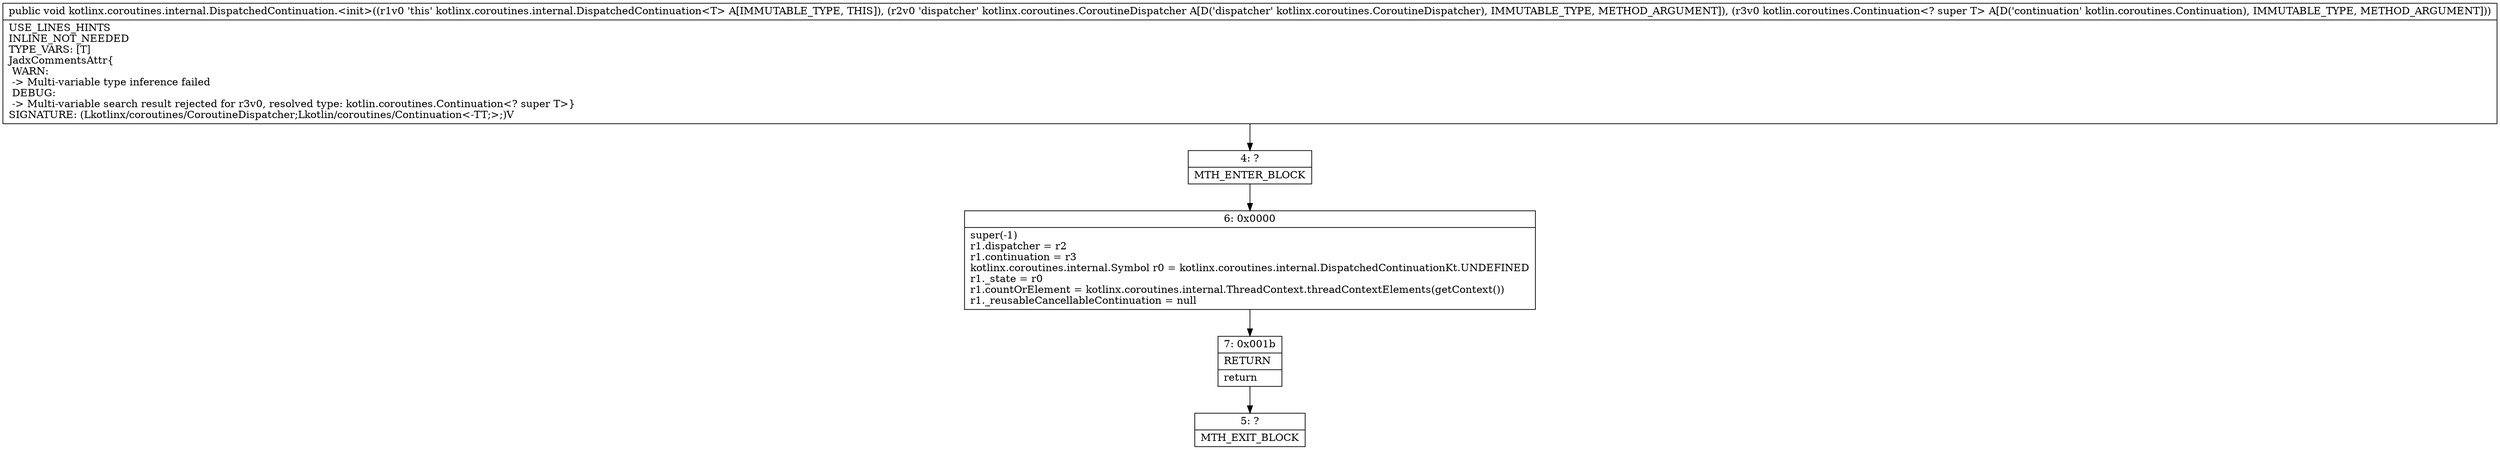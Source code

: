 digraph "CFG forkotlinx.coroutines.internal.DispatchedContinuation.\<init\>(Lkotlinx\/coroutines\/CoroutineDispatcher;Lkotlin\/coroutines\/Continuation;)V" {
Node_4 [shape=record,label="{4\:\ ?|MTH_ENTER_BLOCK\l}"];
Node_6 [shape=record,label="{6\:\ 0x0000|super(\-1)\lr1.dispatcher = r2\lr1.continuation = r3\lkotlinx.coroutines.internal.Symbol r0 = kotlinx.coroutines.internal.DispatchedContinuationKt.UNDEFINED\lr1._state = r0\lr1.countOrElement = kotlinx.coroutines.internal.ThreadContext.threadContextElements(getContext())\lr1._reusableCancellableContinuation = null\l}"];
Node_7 [shape=record,label="{7\:\ 0x001b|RETURN\l|return\l}"];
Node_5 [shape=record,label="{5\:\ ?|MTH_EXIT_BLOCK\l}"];
MethodNode[shape=record,label="{public void kotlinx.coroutines.internal.DispatchedContinuation.\<init\>((r1v0 'this' kotlinx.coroutines.internal.DispatchedContinuation\<T\> A[IMMUTABLE_TYPE, THIS]), (r2v0 'dispatcher' kotlinx.coroutines.CoroutineDispatcher A[D('dispatcher' kotlinx.coroutines.CoroutineDispatcher), IMMUTABLE_TYPE, METHOD_ARGUMENT]), (r3v0 kotlin.coroutines.Continuation\<? super T\> A[D('continuation' kotlin.coroutines.Continuation), IMMUTABLE_TYPE, METHOD_ARGUMENT]))  | USE_LINES_HINTS\lINLINE_NOT_NEEDED\lTYPE_VARS: [T]\lJadxCommentsAttr\{\l WARN: \l \-\> Multi\-variable type inference failed\l DEBUG: \l \-\> Multi\-variable search result rejected for r3v0, resolved type: kotlin.coroutines.Continuation\<? super T\>\}\lSIGNATURE: (Lkotlinx\/coroutines\/CoroutineDispatcher;Lkotlin\/coroutines\/Continuation\<\-TT;\>;)V\l}"];
MethodNode -> Node_4;Node_4 -> Node_6;
Node_6 -> Node_7;
Node_7 -> Node_5;
}

